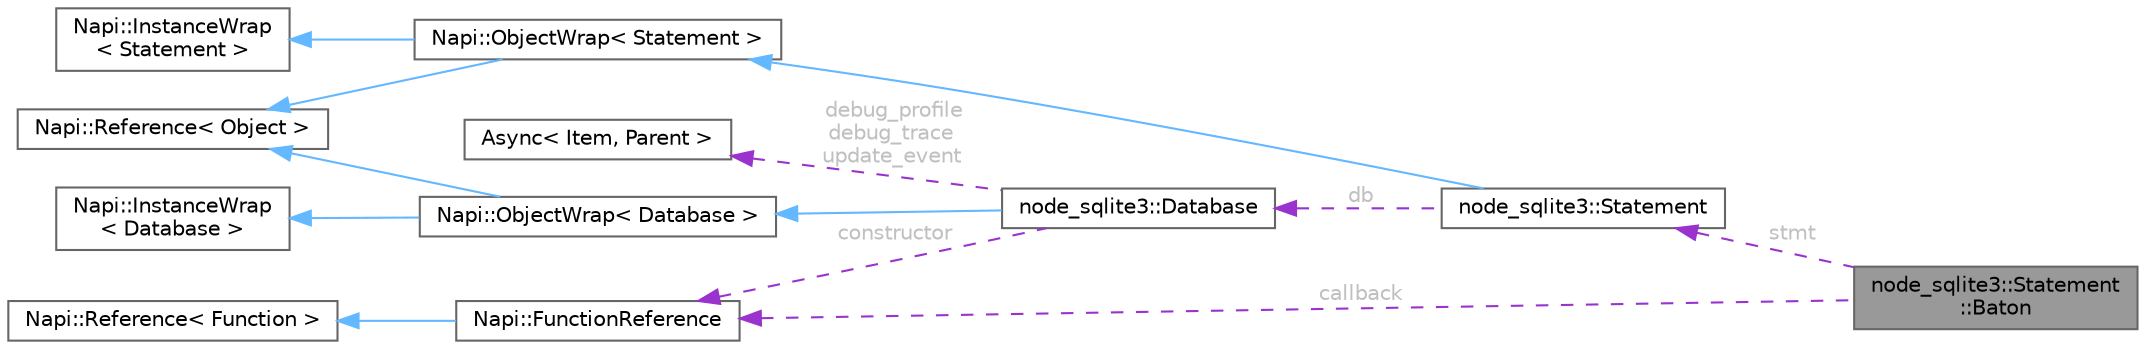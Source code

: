 digraph "node_sqlite3::Statement::Baton"
{
 // LATEX_PDF_SIZE
  bgcolor="transparent";
  edge [fontname=Helvetica,fontsize=10,labelfontname=Helvetica,labelfontsize=10];
  node [fontname=Helvetica,fontsize=10,shape=box,height=0.2,width=0.4];
  rankdir="LR";
  Node1 [id="Node000001",label="node_sqlite3::Statement\l::Baton",height=0.2,width=0.4,color="gray40", fillcolor="grey60", style="filled", fontcolor="black",tooltip=" "];
  Node2 -> Node1 [id="edge25_Node000001_Node000002",dir="back",color="darkorchid3",style="dashed",tooltip=" ",label=" stmt",fontcolor="grey" ];
  Node2 [id="Node000002",label="node_sqlite3::Statement",height=0.2,width=0.4,color="gray40", fillcolor="white", style="filled",URL="$classnode__sqlite3_1_1_statement.html",tooltip=" "];
  Node3 -> Node2 [id="edge26_Node000002_Node000003",dir="back",color="steelblue1",style="solid",tooltip=" "];
  Node3 [id="Node000003",label="Napi::ObjectWrap\< Statement \>",height=0.2,width=0.4,color="gray40", fillcolor="white", style="filled",URL="$class_napi_1_1_object_wrap.html",tooltip=" "];
  Node4 -> Node3 [id="edge27_Node000003_Node000004",dir="back",color="steelblue1",style="solid",tooltip=" "];
  Node4 [id="Node000004",label="Napi::InstanceWrap\l\< Statement \>",height=0.2,width=0.4,color="gray40", fillcolor="white", style="filled",URL="$class_napi_1_1_instance_wrap.html",tooltip=" "];
  Node5 -> Node3 [id="edge28_Node000003_Node000005",dir="back",color="steelblue1",style="solid",tooltip=" "];
  Node5 [id="Node000005",label="Napi::Reference\< Object \>",height=0.2,width=0.4,color="gray40", fillcolor="white", style="filled",URL="$class_napi_1_1_reference.html",tooltip=" "];
  Node6 -> Node2 [id="edge29_Node000002_Node000006",dir="back",color="darkorchid3",style="dashed",tooltip=" ",label=" db",fontcolor="grey" ];
  Node6 [id="Node000006",label="node_sqlite3::Database",height=0.2,width=0.4,color="gray40", fillcolor="white", style="filled",URL="$classnode__sqlite3_1_1_database.html",tooltip=" "];
  Node7 -> Node6 [id="edge30_Node000006_Node000007",dir="back",color="steelblue1",style="solid",tooltip=" "];
  Node7 [id="Node000007",label="Napi::ObjectWrap\< Database \>",height=0.2,width=0.4,color="gray40", fillcolor="white", style="filled",URL="$class_napi_1_1_object_wrap.html",tooltip=" "];
  Node8 -> Node7 [id="edge31_Node000007_Node000008",dir="back",color="steelblue1",style="solid",tooltip=" "];
  Node8 [id="Node000008",label="Napi::InstanceWrap\l\< Database \>",height=0.2,width=0.4,color="gray40", fillcolor="white", style="filled",URL="$class_napi_1_1_instance_wrap.html",tooltip=" "];
  Node5 -> Node7 [id="edge32_Node000007_Node000005",dir="back",color="steelblue1",style="solid",tooltip=" "];
  Node9 -> Node6 [id="edge33_Node000006_Node000009",dir="back",color="darkorchid3",style="dashed",tooltip=" ",label=" constructor",fontcolor="grey" ];
  Node9 [id="Node000009",label="Napi::FunctionReference",height=0.2,width=0.4,color="gray40", fillcolor="white", style="filled",URL="$class_napi_1_1_function_reference.html",tooltip=" "];
  Node10 -> Node9 [id="edge34_Node000009_Node000010",dir="back",color="steelblue1",style="solid",tooltip=" "];
  Node10 [id="Node000010",label="Napi::Reference\< Function \>",height=0.2,width=0.4,color="gray40", fillcolor="white", style="filled",URL="$class_napi_1_1_reference.html",tooltip=" "];
  Node11 -> Node6 [id="edge35_Node000006_Node000011",dir="back",color="darkorchid3",style="dashed",tooltip=" ",label=" debug_profile\ndebug_trace\nupdate_event",fontcolor="grey" ];
  Node11 [id="Node000011",label="Async\< Item, Parent \>",height=0.2,width=0.4,color="gray40", fillcolor="white", style="filled",URL="$class_async.html",tooltip=" "];
  Node9 -> Node1 [id="edge36_Node000001_Node000009",dir="back",color="darkorchid3",style="dashed",tooltip=" ",label=" callback",fontcolor="grey" ];
}
